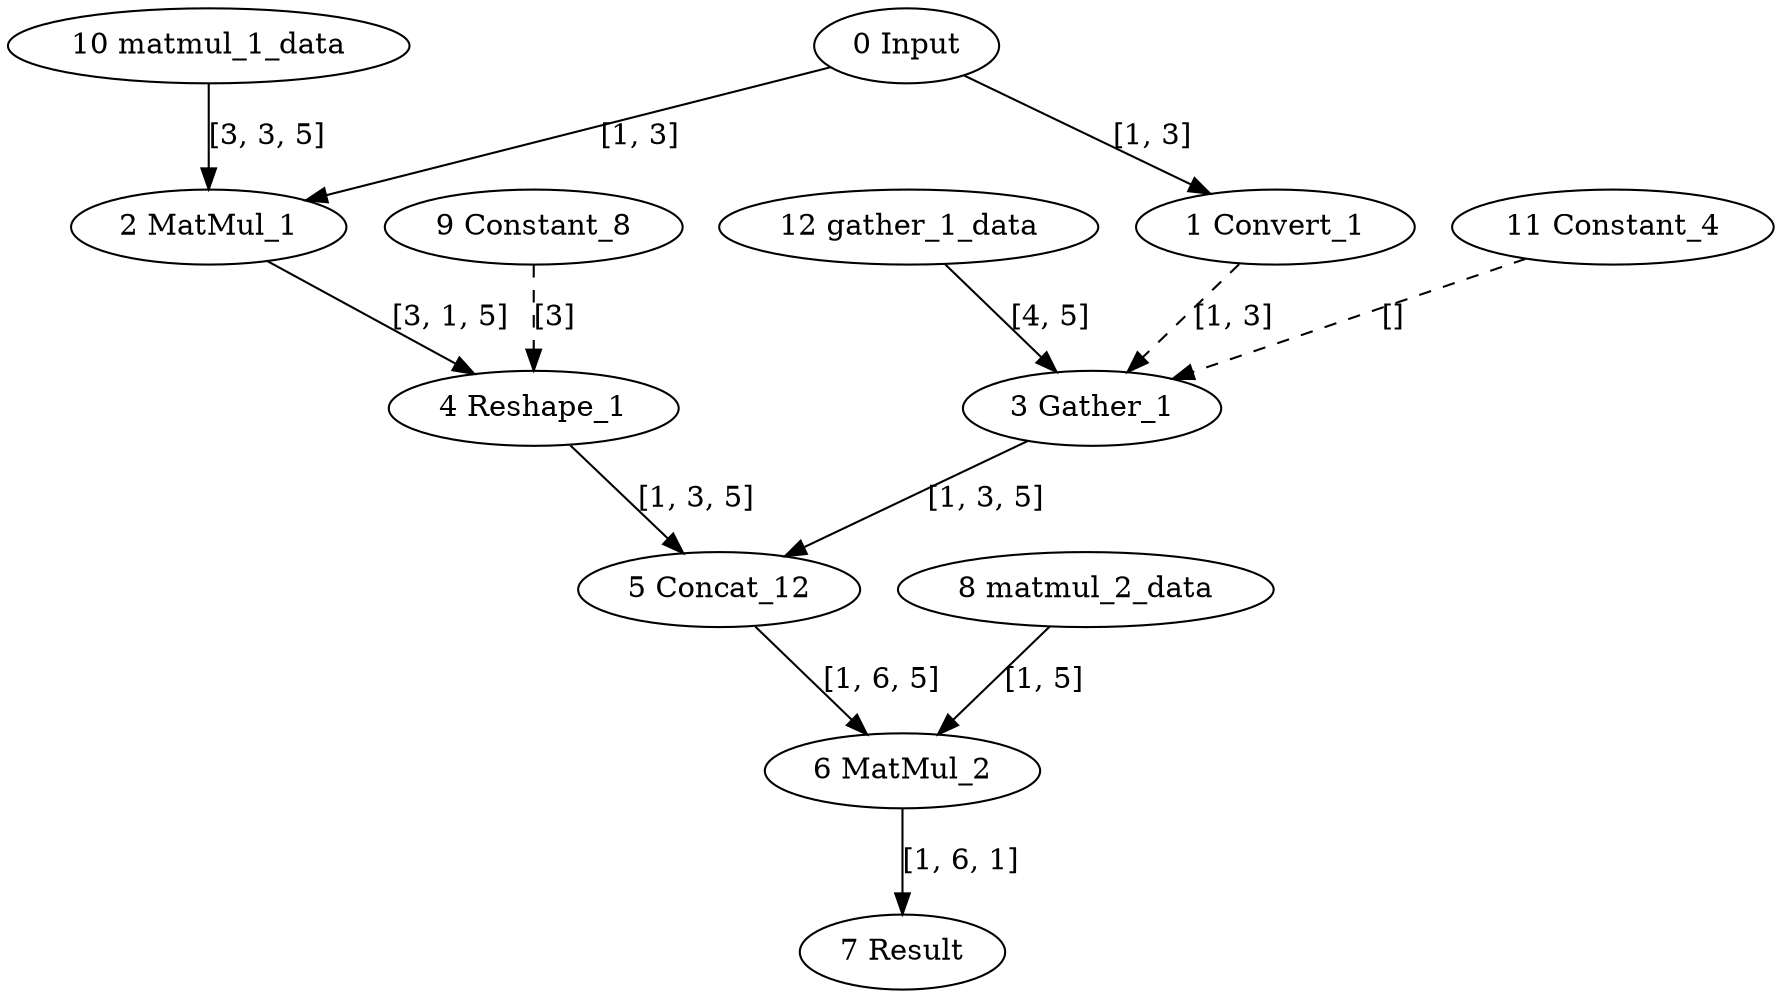 strict digraph  {
"0 Input" [id=0, type=Parameter];
"1 Convert_1" [id=1, type=Convert];
"2 MatMul_1" [id=2, type=MatMul];
"3 Gather_1" [id=3, type=Gather];
"4 Reshape_1" [id=4, type=Reshape];
"5 Concat_12" [id=5, type=Concat];
"6 MatMul_2" [id=6, type=MatMul];
"7 Result" [id=7, type=Result];
"8 matmul_2_data" [id=8, type=Constant];
"9 Constant_8" [id=9, type=Constant];
"10 matmul_1_data" [id=10, type=Constant];
"11 Constant_4" [id=11, type=Constant];
"12 gather_1_data" [id=12, type=Constant];
"0 Input" -> "1 Convert_1"  [label="[1, 3]", style=solid];
"0 Input" -> "2 MatMul_1"  [label="[1, 3]", style=solid];
"1 Convert_1" -> "3 Gather_1"  [label="[1, 3]", style=dashed];
"2 MatMul_1" -> "4 Reshape_1"  [label="[3, 1, 5]", style=solid];
"3 Gather_1" -> "5 Concat_12"  [label="[1, 3, 5]", style=solid];
"4 Reshape_1" -> "5 Concat_12"  [label="[1, 3, 5]", style=solid];
"5 Concat_12" -> "6 MatMul_2"  [label="[1, 6, 5]", style=solid];
"6 MatMul_2" -> "7 Result"  [label="[1, 6, 1]", style=solid];
"8 matmul_2_data" -> "6 MatMul_2"  [label="[1, 5]", style=solid];
"9 Constant_8" -> "4 Reshape_1"  [label="[3]", style=dashed];
"10 matmul_1_data" -> "2 MatMul_1"  [label="[3, 3, 5]", style=solid];
"11 Constant_4" -> "3 Gather_1"  [label="[]", style=dashed];
"12 gather_1_data" -> "3 Gather_1"  [label="[4, 5]", style=solid];
}
